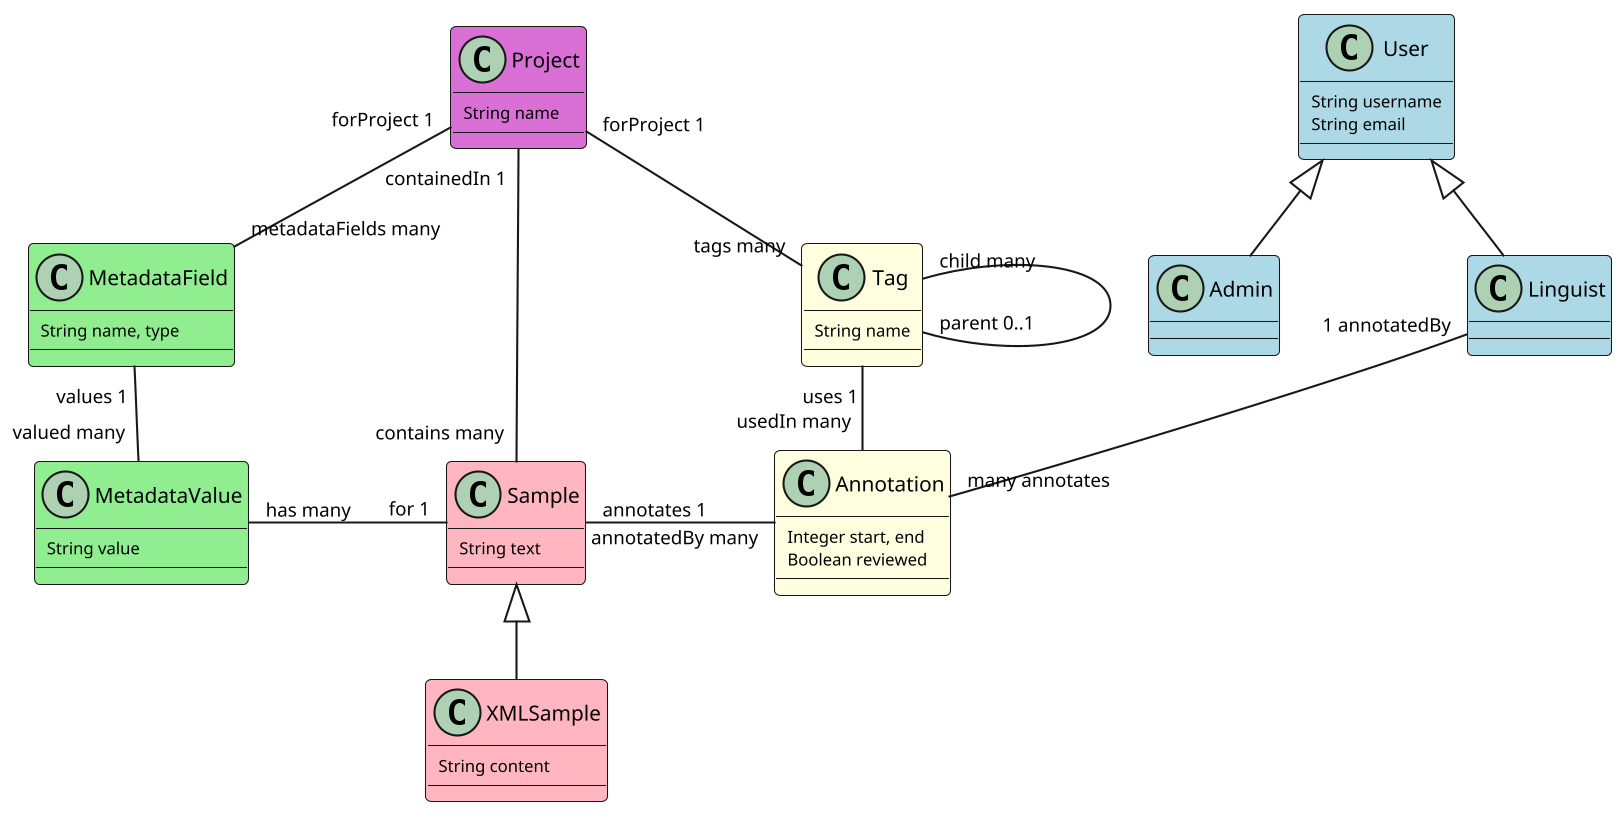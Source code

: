 @startuml

skinparam dpi 200
skinparam classAttributeFontSize 8
skinparam classArrowFontSize 9
skinparam classFontSize 10
skinparam nodesep 90
skinparam ranksep 40
hide stereotype
skinparam class {
	BackgroundColor White
	BackgroundColor<<Sample>> LightPink
	BackgroundColor<<User>> LightBlue
	BackgroundColor<<Metadata>> LightGreen
	BackgroundColor<<Annotation>> LightYellow
	BackgroundColor<<Project>> Orchid
}

class Project <<Project>> {
    String name
}

class MetadataField <<Metadata>> {
    String name, type
}
Project "forProject 1" -- "metadataFields many" MetadataField
Project "containedIn 1" -- "contains many" Sample

class MetadataValue <<Metadata>> {
    String value
}
MetadataValue "valued many" -up- "values 1" MetadataField
MetadataValue "has many" -right- "for 1" Sample

class Sample <<Sample>> {
    String text
}

class XMLSample <<Sample>> extends Sample {
    String content
}

class Tag <<Annotation>> {
    String name
}
Tag "tags many" -up- "forProject 1" Project
Tag "child many" -- "parent 0..1" Tag
Tag "uses 1" -- "usedIn many" Annotation

class Annotation <<Annotation>> {
    Integer start, end
    Boolean reviewed
}
Annotation "annotatedBy many" -left- "annotates 1" Sample

class User <<User>> {
    String username
    String email
}

class Linguist <<User>> extends User {
}
Linguist "1 annotatedBy" -- "many annotates" Annotation

class Admin <<User>> extends User {
}

@enduml